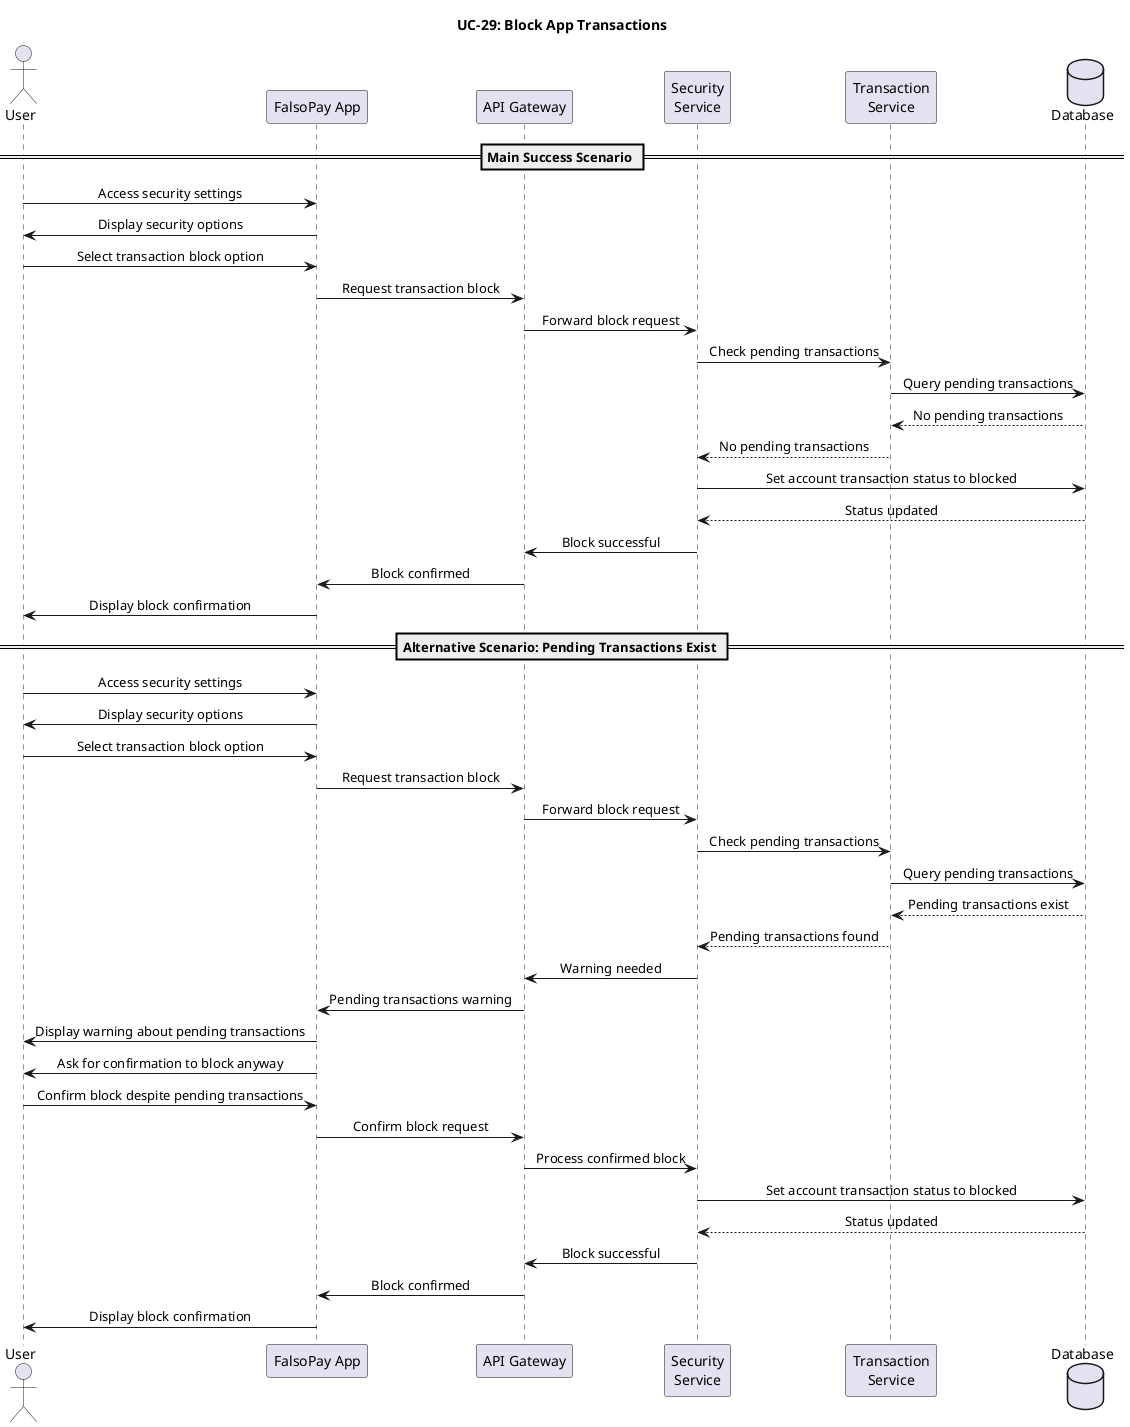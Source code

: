 @startuml UC29-BlockAppTransactions

skinparam sequenceMessageAlign center
skinparam backgroundColor white
skinparam handwritten false

title "UC-29: Block App Transactions"

actor "User" as user
participant "FalsoPay App" as app
participant "API Gateway" as gateway
participant "Security\nService" as securityService
participant "Transaction\nService" as txnService
database "Database" as db

== Main Success Scenario ==

user -> app: Access security settings
app -> user: Display security options

user -> app: Select transaction block option
app -> gateway: Request transaction block
gateway -> securityService: Forward block request

securityService -> txnService: Check pending transactions
txnService -> db: Query pending transactions
db --> txnService: No pending transactions
txnService --> securityService: No pending transactions

securityService -> db: Set account transaction status to blocked
db --> securityService: Status updated

securityService -> gateway: Block successful
gateway -> app: Block confirmed
app -> user: Display block confirmation

== Alternative Scenario: Pending Transactions Exist ==

user -> app: Access security settings
app -> user: Display security options

user -> app: Select transaction block option
app -> gateway: Request transaction block
gateway -> securityService: Forward block request

securityService -> txnService: Check pending transactions
txnService -> db: Query pending transactions
db --> txnService: Pending transactions exist
txnService --> securityService: Pending transactions found

securityService -> gateway: Warning needed
gateway -> app: Pending transactions warning
app -> user: Display warning about pending transactions
app -> user: Ask for confirmation to block anyway

user -> app: Confirm block despite pending transactions
app -> gateway: Confirm block request
gateway -> securityService: Process confirmed block

securityService -> db: Set account transaction status to blocked
db --> securityService: Status updated

securityService -> gateway: Block successful
gateway -> app: Block confirmed
app -> user: Display block confirmation

@enduml 